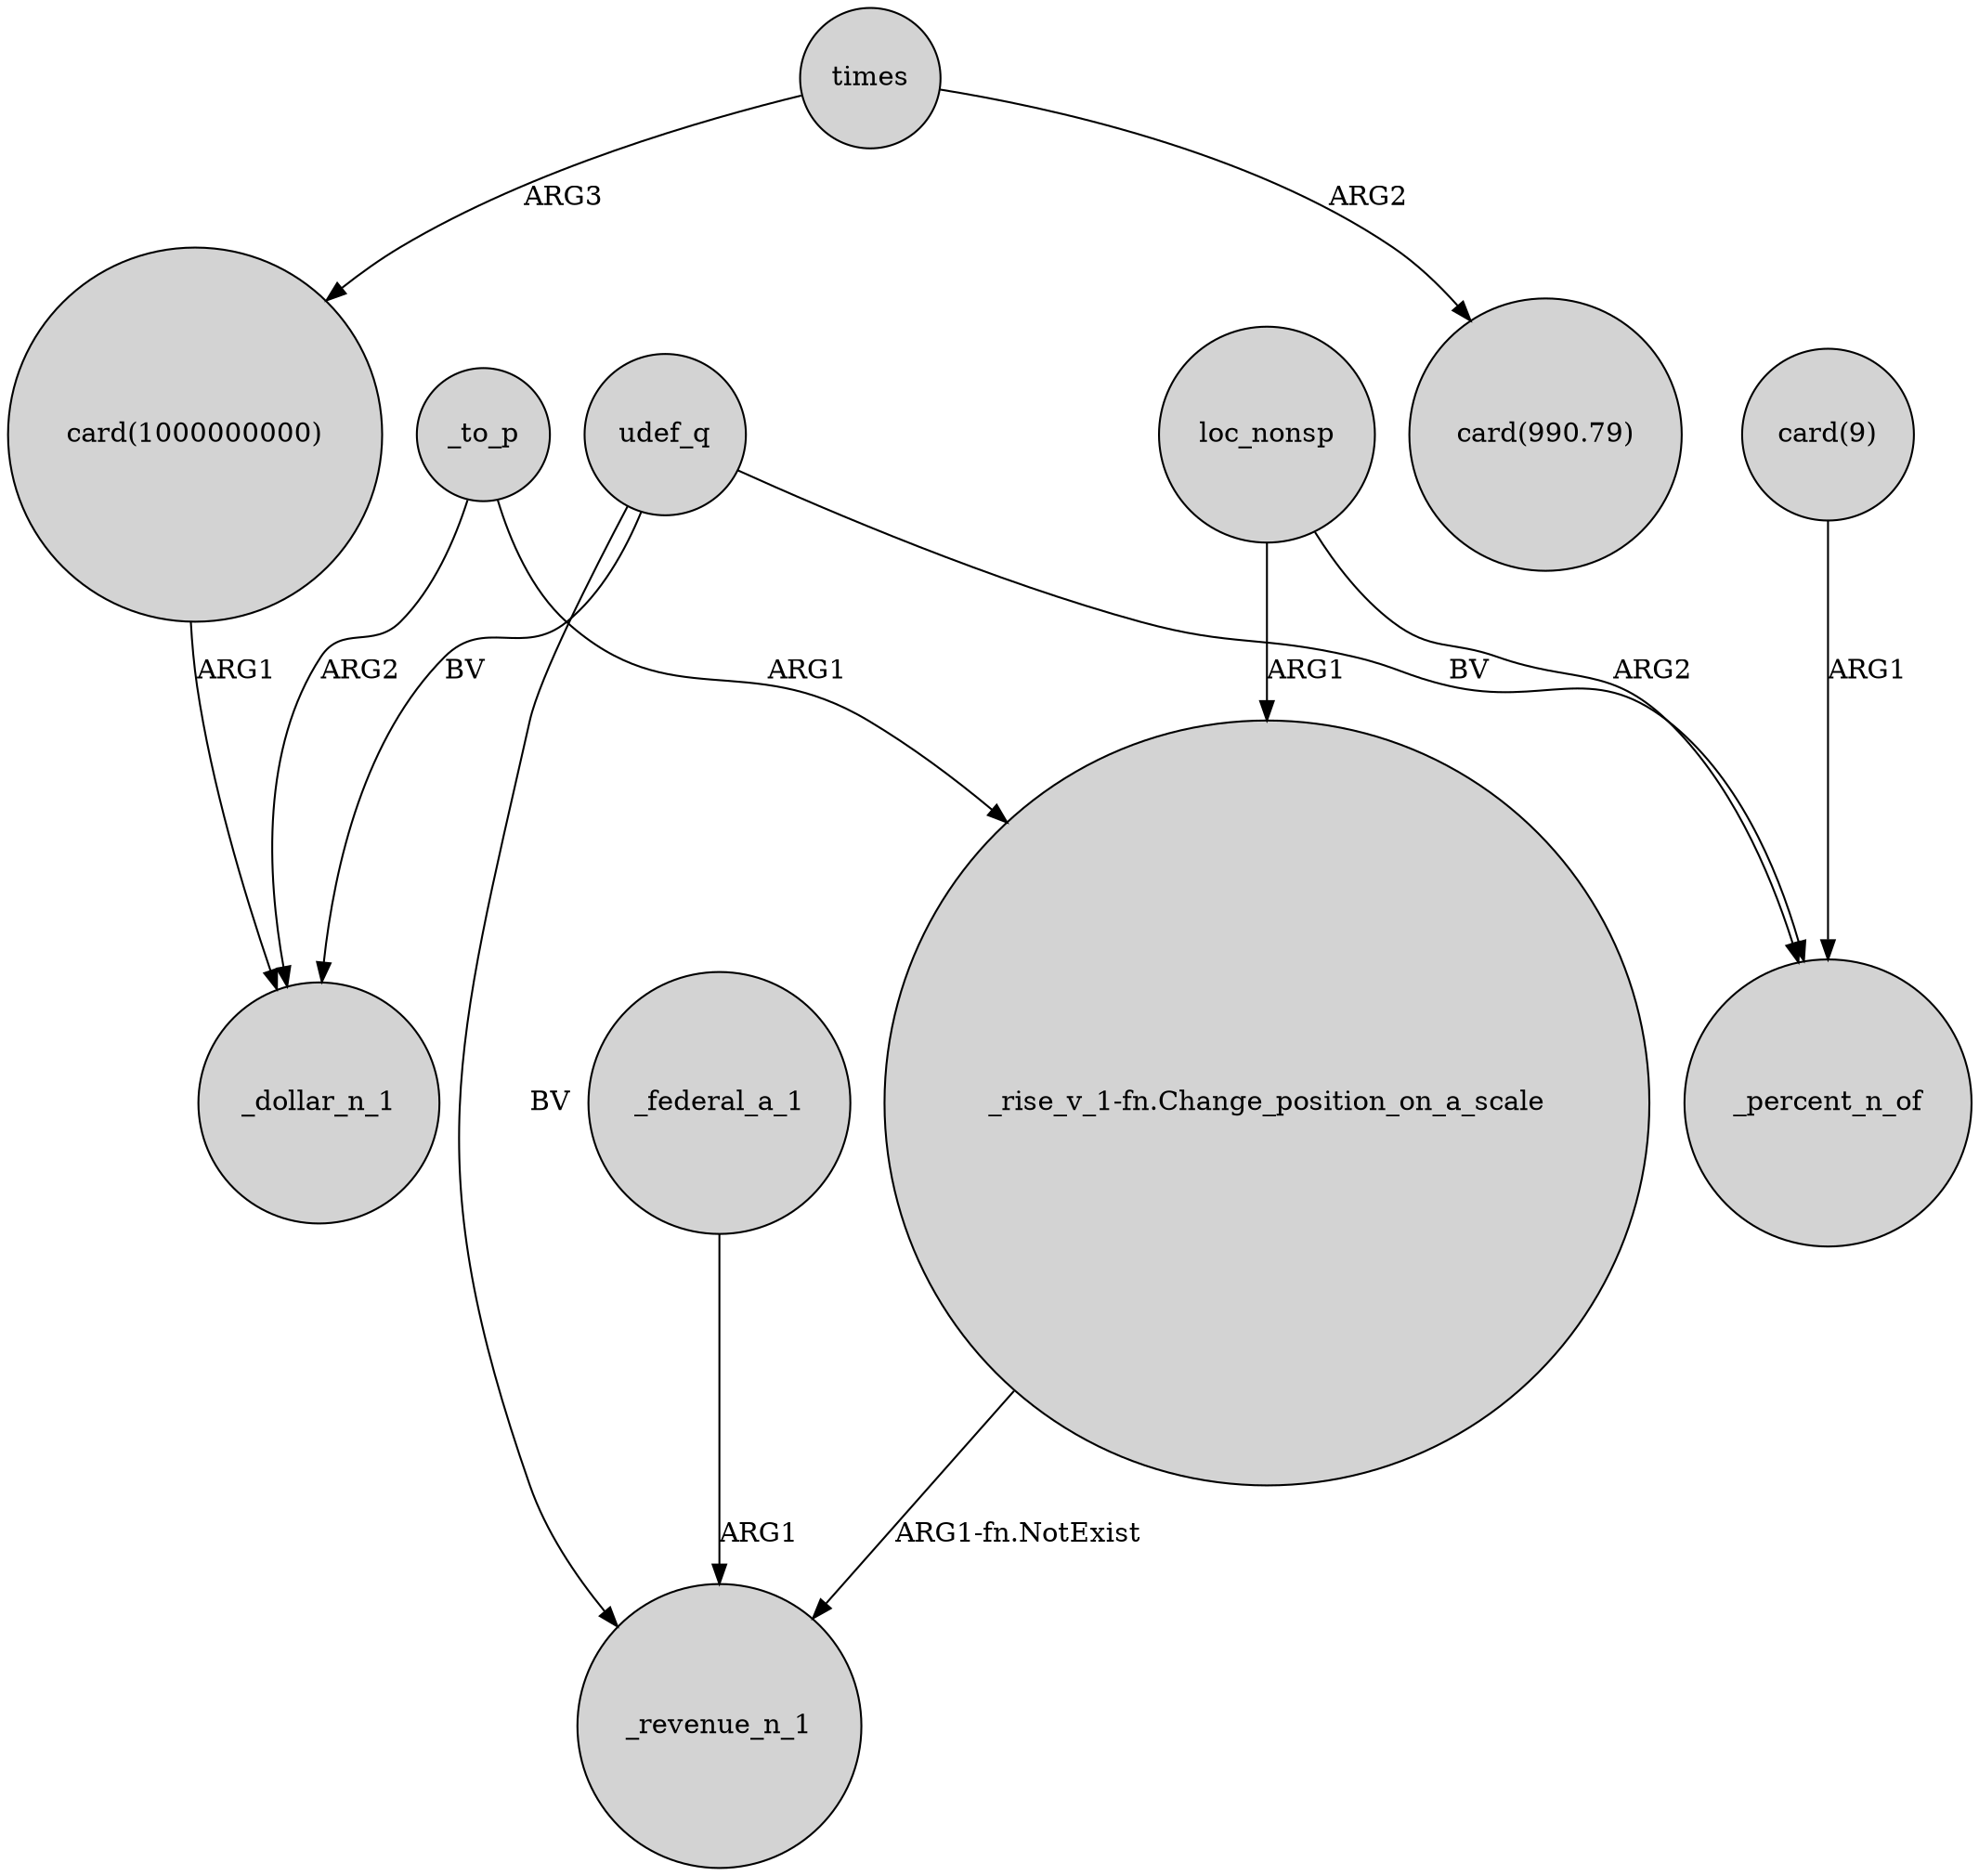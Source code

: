 digraph {
	node [shape=circle style=filled]
	udef_q -> _revenue_n_1 [label=BV]
	"card(9)" -> _percent_n_of [label=ARG1]
	_to_p -> _dollar_n_1 [label=ARG2]
	udef_q -> _dollar_n_1 [label=BV]
	loc_nonsp -> _percent_n_of [label=ARG2]
	udef_q -> _percent_n_of [label=BV]
	loc_nonsp -> "_rise_v_1-fn.Change_position_on_a_scale" [label=ARG1]
	"card(1000000000)" -> _dollar_n_1 [label=ARG1]
	_to_p -> "_rise_v_1-fn.Change_position_on_a_scale" [label=ARG1]
	"_rise_v_1-fn.Change_position_on_a_scale" -> _revenue_n_1 [label="ARG1-fn.NotExist"]
	times -> "card(990.79)" [label=ARG2]
	times -> "card(1000000000)" [label=ARG3]
	_federal_a_1 -> _revenue_n_1 [label=ARG1]
}
